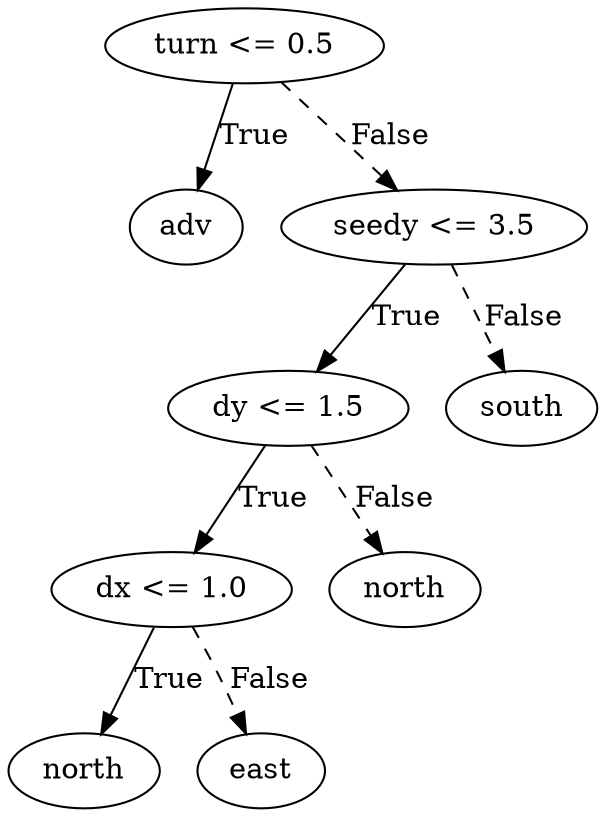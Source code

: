 digraph {
0 [label="turn <= 0.5"];
1 [label="adv"];
0 -> 1 [label="True"];
2 [label="seedy <= 3.5"];
3 [label="dy <= 1.5"];
4 [label="dx <= 1.0"];
5 [label="north"];
4 -> 5 [label="True"];
6 [label="east"];
4 -> 6 [style="dashed", label="False"];
3 -> 4 [label="True"];
7 [label="north"];
3 -> 7 [style="dashed", label="False"];
2 -> 3 [label="True"];
8 [label="south"];
2 -> 8 [style="dashed", label="False"];
0 -> 2 [style="dashed", label="False"];

}
